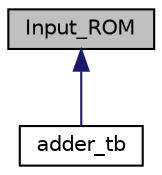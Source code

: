 digraph "Input_ROM"
{
 // INTERACTIVE_SVG=YES
 // LATEX_PDF_SIZE
  edge [fontname="Helvetica",fontsize="10",labelfontname="Helvetica",labelfontsize="10"];
  node [fontname="Helvetica",fontsize="10",shape=record];
  Node1 [label="Input_ROM",height=0.2,width=0.4,color="black", fillcolor="grey75", style="filled", fontcolor="black",tooltip="Input ROM for testbench."];
  Node1 -> Node2 [dir="back",color="midnightblue",fontsize="10",style="solid"];
  Node2 [label="adder_tb",height=0.2,width=0.4,color="black", fillcolor="white", style="filled",URL="$classadder__tb.html",tooltip="Testbench for a simple 1-bit adder FullAdd."];
}
